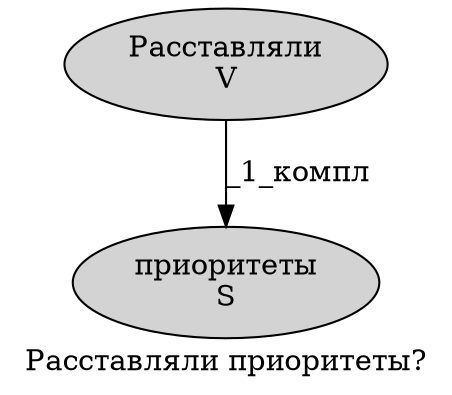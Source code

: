 digraph SENTENCE_90 {
	graph [label="Расставляли приоритеты?"]
	node [style=filled]
		0 [label="Расставляли
V" color="" fillcolor=lightgray penwidth=1 shape=ellipse]
		1 [label="приоритеты
S" color="" fillcolor=lightgray penwidth=1 shape=ellipse]
			0 -> 1 [label="_1_компл"]
}
